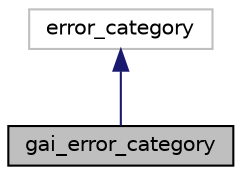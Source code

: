 digraph "gai_error_category"
{
 // LATEX_PDF_SIZE
  edge [fontname="Helvetica",fontsize="10",labelfontname="Helvetica",labelfontsize="10"];
  node [fontname="Helvetica",fontsize="10",shape=record];
  Node1 [label="gai_error_category",height=0.2,width=0.4,color="black", fillcolor="grey75", style="filled", fontcolor="black",tooltip="Error category for getaddrinfo and getnameinfo failures."];
  Node2 -> Node1 [dir="back",color="midnightblue",fontsize="10",style="solid",fontname="Helvetica"];
  Node2 [label="error_category",height=0.2,width=0.4,color="grey75", fillcolor="white", style="filled",tooltip=" "];
}
